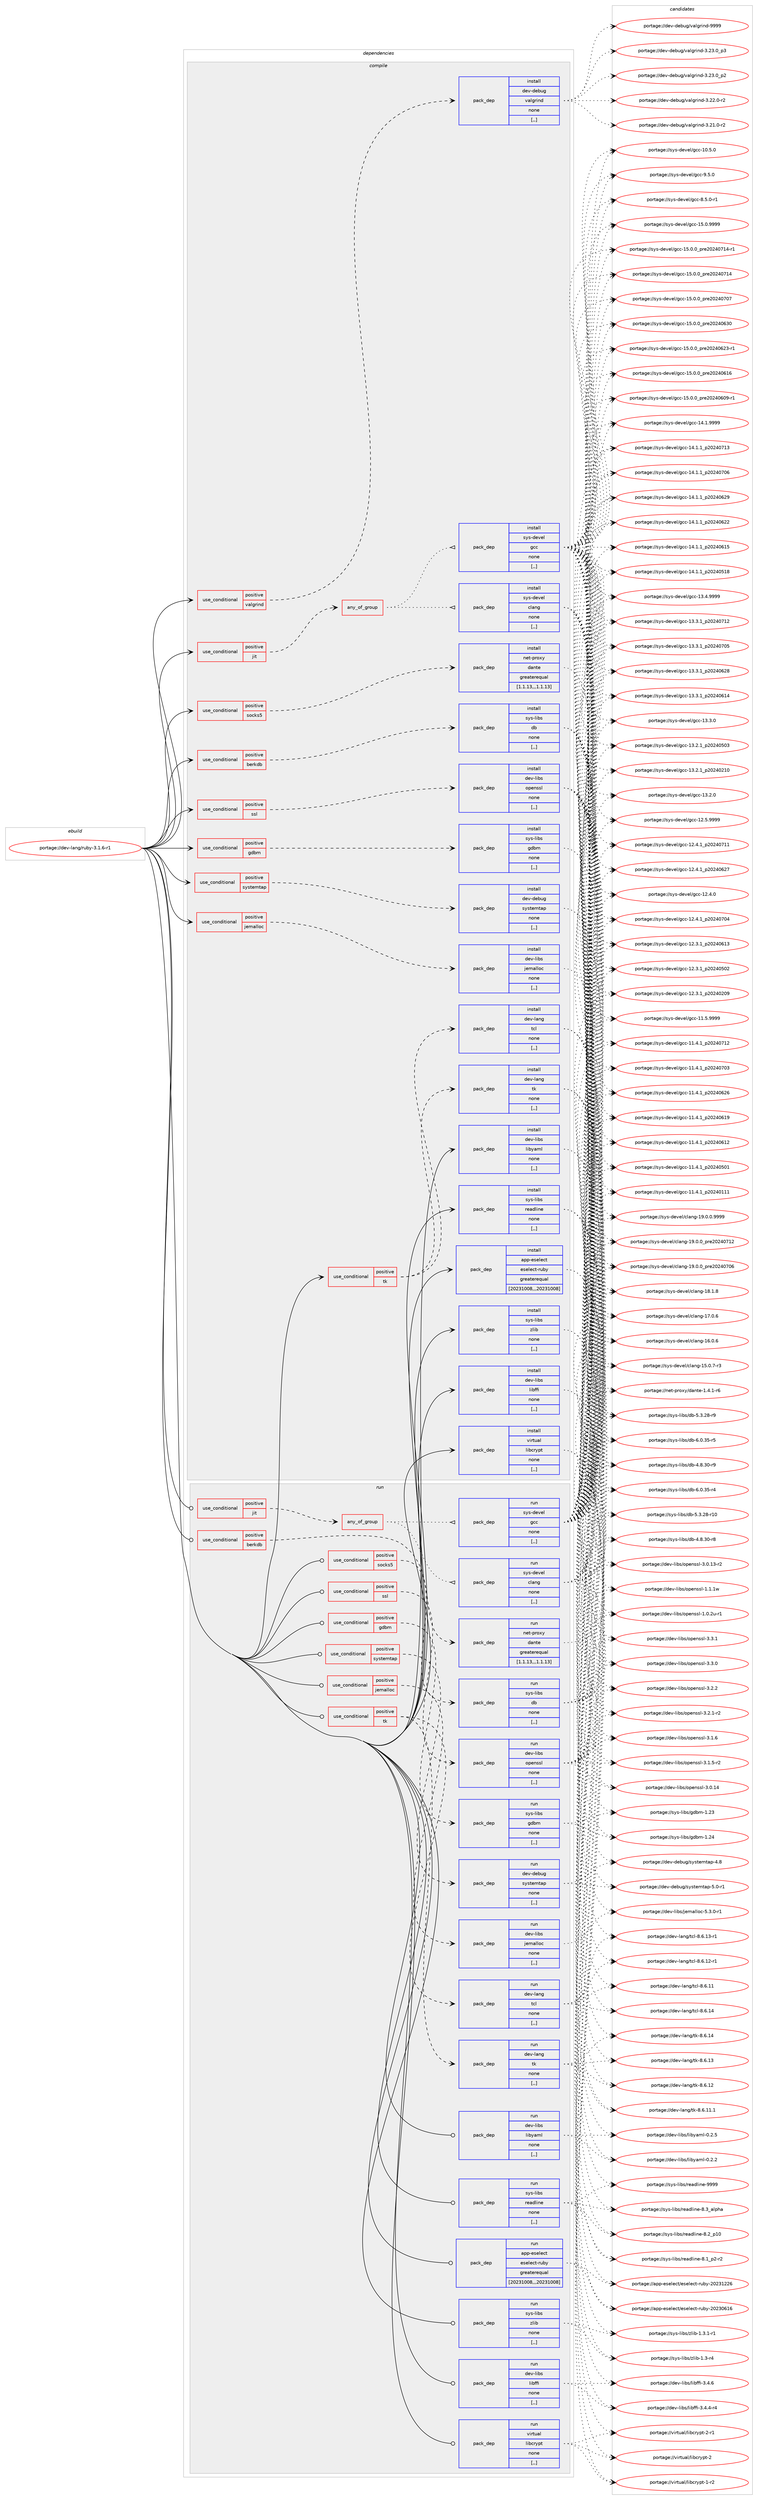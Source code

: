 digraph prolog {

# *************
# Graph options
# *************

newrank=true;
concentrate=true;
compound=true;
graph [rankdir=LR,fontname=Helvetica,fontsize=10,ranksep=1.5];#, ranksep=2.5, nodesep=0.2];
edge  [arrowhead=vee];
node  [fontname=Helvetica,fontsize=10];

# **********
# The ebuild
# **********

subgraph cluster_leftcol {
color=gray;
rank=same;
label=<<i>ebuild</i>>;
id [label="portage://dev-lang/ruby-3.1.6-r1", color=red, width=4, href="../dev-lang/ruby-3.1.6-r1.svg"];
}

# ****************
# The dependencies
# ****************

subgraph cluster_midcol {
color=gray;
label=<<i>dependencies</i>>;
subgraph cluster_compile {
fillcolor="#eeeeee";
style=filled;
label=<<i>compile</i>>;
subgraph cond24160 {
dependency102034 [label=<<TABLE BORDER="0" CELLBORDER="1" CELLSPACING="0" CELLPADDING="4"><TR><TD ROWSPAN="3" CELLPADDING="10">use_conditional</TD></TR><TR><TD>positive</TD></TR><TR><TD>berkdb</TD></TR></TABLE>>, shape=none, color=red];
subgraph pack76785 {
dependency102035 [label=<<TABLE BORDER="0" CELLBORDER="1" CELLSPACING="0" CELLPADDING="4" WIDTH="220"><TR><TD ROWSPAN="6" CELLPADDING="30">pack_dep</TD></TR><TR><TD WIDTH="110">install</TD></TR><TR><TD>sys-libs</TD></TR><TR><TD>db</TD></TR><TR><TD>none</TD></TR><TR><TD>[,,]</TD></TR></TABLE>>, shape=none, color=blue];
}
dependency102034:e -> dependency102035:w [weight=20,style="dashed",arrowhead="vee"];
}
id:e -> dependency102034:w [weight=20,style="solid",arrowhead="vee"];
subgraph cond24161 {
dependency102036 [label=<<TABLE BORDER="0" CELLBORDER="1" CELLSPACING="0" CELLPADDING="4"><TR><TD ROWSPAN="3" CELLPADDING="10">use_conditional</TD></TR><TR><TD>positive</TD></TR><TR><TD>gdbm</TD></TR></TABLE>>, shape=none, color=red];
subgraph pack76786 {
dependency102037 [label=<<TABLE BORDER="0" CELLBORDER="1" CELLSPACING="0" CELLPADDING="4" WIDTH="220"><TR><TD ROWSPAN="6" CELLPADDING="30">pack_dep</TD></TR><TR><TD WIDTH="110">install</TD></TR><TR><TD>sys-libs</TD></TR><TR><TD>gdbm</TD></TR><TR><TD>none</TD></TR><TR><TD>[,,]</TD></TR></TABLE>>, shape=none, color=blue];
}
dependency102036:e -> dependency102037:w [weight=20,style="dashed",arrowhead="vee"];
}
id:e -> dependency102036:w [weight=20,style="solid",arrowhead="vee"];
subgraph cond24162 {
dependency102038 [label=<<TABLE BORDER="0" CELLBORDER="1" CELLSPACING="0" CELLPADDING="4"><TR><TD ROWSPAN="3" CELLPADDING="10">use_conditional</TD></TR><TR><TD>positive</TD></TR><TR><TD>jemalloc</TD></TR></TABLE>>, shape=none, color=red];
subgraph pack76787 {
dependency102039 [label=<<TABLE BORDER="0" CELLBORDER="1" CELLSPACING="0" CELLPADDING="4" WIDTH="220"><TR><TD ROWSPAN="6" CELLPADDING="30">pack_dep</TD></TR><TR><TD WIDTH="110">install</TD></TR><TR><TD>dev-libs</TD></TR><TR><TD>jemalloc</TD></TR><TR><TD>none</TD></TR><TR><TD>[,,]</TD></TR></TABLE>>, shape=none, color=blue];
}
dependency102038:e -> dependency102039:w [weight=20,style="dashed",arrowhead="vee"];
}
id:e -> dependency102038:w [weight=20,style="solid",arrowhead="vee"];
subgraph cond24163 {
dependency102040 [label=<<TABLE BORDER="0" CELLBORDER="1" CELLSPACING="0" CELLPADDING="4"><TR><TD ROWSPAN="3" CELLPADDING="10">use_conditional</TD></TR><TR><TD>positive</TD></TR><TR><TD>jit</TD></TR></TABLE>>, shape=none, color=red];
subgraph any967 {
dependency102041 [label=<<TABLE BORDER="0" CELLBORDER="1" CELLSPACING="0" CELLPADDING="4"><TR><TD CELLPADDING="10">any_of_group</TD></TR></TABLE>>, shape=none, color=red];subgraph pack76788 {
dependency102042 [label=<<TABLE BORDER="0" CELLBORDER="1" CELLSPACING="0" CELLPADDING="4" WIDTH="220"><TR><TD ROWSPAN="6" CELLPADDING="30">pack_dep</TD></TR><TR><TD WIDTH="110">install</TD></TR><TR><TD>sys-devel</TD></TR><TR><TD>gcc</TD></TR><TR><TD>none</TD></TR><TR><TD>[,,]</TD></TR></TABLE>>, shape=none, color=blue];
}
dependency102041:e -> dependency102042:w [weight=20,style="dotted",arrowhead="oinv"];
subgraph pack76789 {
dependency102043 [label=<<TABLE BORDER="0" CELLBORDER="1" CELLSPACING="0" CELLPADDING="4" WIDTH="220"><TR><TD ROWSPAN="6" CELLPADDING="30">pack_dep</TD></TR><TR><TD WIDTH="110">install</TD></TR><TR><TD>sys-devel</TD></TR><TR><TD>clang</TD></TR><TR><TD>none</TD></TR><TR><TD>[,,]</TD></TR></TABLE>>, shape=none, color=blue];
}
dependency102041:e -> dependency102043:w [weight=20,style="dotted",arrowhead="oinv"];
}
dependency102040:e -> dependency102041:w [weight=20,style="dashed",arrowhead="vee"];
}
id:e -> dependency102040:w [weight=20,style="solid",arrowhead="vee"];
subgraph cond24164 {
dependency102044 [label=<<TABLE BORDER="0" CELLBORDER="1" CELLSPACING="0" CELLPADDING="4"><TR><TD ROWSPAN="3" CELLPADDING="10">use_conditional</TD></TR><TR><TD>positive</TD></TR><TR><TD>socks5</TD></TR></TABLE>>, shape=none, color=red];
subgraph pack76790 {
dependency102045 [label=<<TABLE BORDER="0" CELLBORDER="1" CELLSPACING="0" CELLPADDING="4" WIDTH="220"><TR><TD ROWSPAN="6" CELLPADDING="30">pack_dep</TD></TR><TR><TD WIDTH="110">install</TD></TR><TR><TD>net-proxy</TD></TR><TR><TD>dante</TD></TR><TR><TD>greaterequal</TD></TR><TR><TD>[1.1.13,,,1.1.13]</TD></TR></TABLE>>, shape=none, color=blue];
}
dependency102044:e -> dependency102045:w [weight=20,style="dashed",arrowhead="vee"];
}
id:e -> dependency102044:w [weight=20,style="solid",arrowhead="vee"];
subgraph cond24165 {
dependency102046 [label=<<TABLE BORDER="0" CELLBORDER="1" CELLSPACING="0" CELLPADDING="4"><TR><TD ROWSPAN="3" CELLPADDING="10">use_conditional</TD></TR><TR><TD>positive</TD></TR><TR><TD>ssl</TD></TR></TABLE>>, shape=none, color=red];
subgraph pack76791 {
dependency102047 [label=<<TABLE BORDER="0" CELLBORDER="1" CELLSPACING="0" CELLPADDING="4" WIDTH="220"><TR><TD ROWSPAN="6" CELLPADDING="30">pack_dep</TD></TR><TR><TD WIDTH="110">install</TD></TR><TR><TD>dev-libs</TD></TR><TR><TD>openssl</TD></TR><TR><TD>none</TD></TR><TR><TD>[,,]</TD></TR></TABLE>>, shape=none, color=blue];
}
dependency102046:e -> dependency102047:w [weight=20,style="dashed",arrowhead="vee"];
}
id:e -> dependency102046:w [weight=20,style="solid",arrowhead="vee"];
subgraph cond24166 {
dependency102048 [label=<<TABLE BORDER="0" CELLBORDER="1" CELLSPACING="0" CELLPADDING="4"><TR><TD ROWSPAN="3" CELLPADDING="10">use_conditional</TD></TR><TR><TD>positive</TD></TR><TR><TD>systemtap</TD></TR></TABLE>>, shape=none, color=red];
subgraph pack76792 {
dependency102049 [label=<<TABLE BORDER="0" CELLBORDER="1" CELLSPACING="0" CELLPADDING="4" WIDTH="220"><TR><TD ROWSPAN="6" CELLPADDING="30">pack_dep</TD></TR><TR><TD WIDTH="110">install</TD></TR><TR><TD>dev-debug</TD></TR><TR><TD>systemtap</TD></TR><TR><TD>none</TD></TR><TR><TD>[,,]</TD></TR></TABLE>>, shape=none, color=blue];
}
dependency102048:e -> dependency102049:w [weight=20,style="dashed",arrowhead="vee"];
}
id:e -> dependency102048:w [weight=20,style="solid",arrowhead="vee"];
subgraph cond24167 {
dependency102050 [label=<<TABLE BORDER="0" CELLBORDER="1" CELLSPACING="0" CELLPADDING="4"><TR><TD ROWSPAN="3" CELLPADDING="10">use_conditional</TD></TR><TR><TD>positive</TD></TR><TR><TD>tk</TD></TR></TABLE>>, shape=none, color=red];
subgraph pack76793 {
dependency102051 [label=<<TABLE BORDER="0" CELLBORDER="1" CELLSPACING="0" CELLPADDING="4" WIDTH="220"><TR><TD ROWSPAN="6" CELLPADDING="30">pack_dep</TD></TR><TR><TD WIDTH="110">install</TD></TR><TR><TD>dev-lang</TD></TR><TR><TD>tcl</TD></TR><TR><TD>none</TD></TR><TR><TD>[,,]</TD></TR></TABLE>>, shape=none, color=blue];
}
dependency102050:e -> dependency102051:w [weight=20,style="dashed",arrowhead="vee"];
subgraph pack76794 {
dependency102052 [label=<<TABLE BORDER="0" CELLBORDER="1" CELLSPACING="0" CELLPADDING="4" WIDTH="220"><TR><TD ROWSPAN="6" CELLPADDING="30">pack_dep</TD></TR><TR><TD WIDTH="110">install</TD></TR><TR><TD>dev-lang</TD></TR><TR><TD>tk</TD></TR><TR><TD>none</TD></TR><TR><TD>[,,]</TD></TR></TABLE>>, shape=none, color=blue];
}
dependency102050:e -> dependency102052:w [weight=20,style="dashed",arrowhead="vee"];
}
id:e -> dependency102050:w [weight=20,style="solid",arrowhead="vee"];
subgraph cond24168 {
dependency102053 [label=<<TABLE BORDER="0" CELLBORDER="1" CELLSPACING="0" CELLPADDING="4"><TR><TD ROWSPAN="3" CELLPADDING="10">use_conditional</TD></TR><TR><TD>positive</TD></TR><TR><TD>valgrind</TD></TR></TABLE>>, shape=none, color=red];
subgraph pack76795 {
dependency102054 [label=<<TABLE BORDER="0" CELLBORDER="1" CELLSPACING="0" CELLPADDING="4" WIDTH="220"><TR><TD ROWSPAN="6" CELLPADDING="30">pack_dep</TD></TR><TR><TD WIDTH="110">install</TD></TR><TR><TD>dev-debug</TD></TR><TR><TD>valgrind</TD></TR><TR><TD>none</TD></TR><TR><TD>[,,]</TD></TR></TABLE>>, shape=none, color=blue];
}
dependency102053:e -> dependency102054:w [weight=20,style="dashed",arrowhead="vee"];
}
id:e -> dependency102053:w [weight=20,style="solid",arrowhead="vee"];
subgraph pack76796 {
dependency102055 [label=<<TABLE BORDER="0" CELLBORDER="1" CELLSPACING="0" CELLPADDING="4" WIDTH="220"><TR><TD ROWSPAN="6" CELLPADDING="30">pack_dep</TD></TR><TR><TD WIDTH="110">install</TD></TR><TR><TD>app-eselect</TD></TR><TR><TD>eselect-ruby</TD></TR><TR><TD>greaterequal</TD></TR><TR><TD>[20231008,,,20231008]</TD></TR></TABLE>>, shape=none, color=blue];
}
id:e -> dependency102055:w [weight=20,style="solid",arrowhead="vee"];
subgraph pack76797 {
dependency102056 [label=<<TABLE BORDER="0" CELLBORDER="1" CELLSPACING="0" CELLPADDING="4" WIDTH="220"><TR><TD ROWSPAN="6" CELLPADDING="30">pack_dep</TD></TR><TR><TD WIDTH="110">install</TD></TR><TR><TD>dev-libs</TD></TR><TR><TD>libffi</TD></TR><TR><TD>none</TD></TR><TR><TD>[,,]</TD></TR></TABLE>>, shape=none, color=blue];
}
id:e -> dependency102056:w [weight=20,style="solid",arrowhead="vee"];
subgraph pack76798 {
dependency102057 [label=<<TABLE BORDER="0" CELLBORDER="1" CELLSPACING="0" CELLPADDING="4" WIDTH="220"><TR><TD ROWSPAN="6" CELLPADDING="30">pack_dep</TD></TR><TR><TD WIDTH="110">install</TD></TR><TR><TD>dev-libs</TD></TR><TR><TD>libyaml</TD></TR><TR><TD>none</TD></TR><TR><TD>[,,]</TD></TR></TABLE>>, shape=none, color=blue];
}
id:e -> dependency102057:w [weight=20,style="solid",arrowhead="vee"];
subgraph pack76799 {
dependency102058 [label=<<TABLE BORDER="0" CELLBORDER="1" CELLSPACING="0" CELLPADDING="4" WIDTH="220"><TR><TD ROWSPAN="6" CELLPADDING="30">pack_dep</TD></TR><TR><TD WIDTH="110">install</TD></TR><TR><TD>sys-libs</TD></TR><TR><TD>readline</TD></TR><TR><TD>none</TD></TR><TR><TD>[,,]</TD></TR></TABLE>>, shape=none, color=blue];
}
id:e -> dependency102058:w [weight=20,style="solid",arrowhead="vee"];
subgraph pack76800 {
dependency102059 [label=<<TABLE BORDER="0" CELLBORDER="1" CELLSPACING="0" CELLPADDING="4" WIDTH="220"><TR><TD ROWSPAN="6" CELLPADDING="30">pack_dep</TD></TR><TR><TD WIDTH="110">install</TD></TR><TR><TD>sys-libs</TD></TR><TR><TD>zlib</TD></TR><TR><TD>none</TD></TR><TR><TD>[,,]</TD></TR></TABLE>>, shape=none, color=blue];
}
id:e -> dependency102059:w [weight=20,style="solid",arrowhead="vee"];
subgraph pack76801 {
dependency102060 [label=<<TABLE BORDER="0" CELLBORDER="1" CELLSPACING="0" CELLPADDING="4" WIDTH="220"><TR><TD ROWSPAN="6" CELLPADDING="30">pack_dep</TD></TR><TR><TD WIDTH="110">install</TD></TR><TR><TD>virtual</TD></TR><TR><TD>libcrypt</TD></TR><TR><TD>none</TD></TR><TR><TD>[,,]</TD></TR></TABLE>>, shape=none, color=blue];
}
id:e -> dependency102060:w [weight=20,style="solid",arrowhead="vee"];
}
subgraph cluster_compileandrun {
fillcolor="#eeeeee";
style=filled;
label=<<i>compile and run</i>>;
}
subgraph cluster_run {
fillcolor="#eeeeee";
style=filled;
label=<<i>run</i>>;
subgraph cond24169 {
dependency102061 [label=<<TABLE BORDER="0" CELLBORDER="1" CELLSPACING="0" CELLPADDING="4"><TR><TD ROWSPAN="3" CELLPADDING="10">use_conditional</TD></TR><TR><TD>positive</TD></TR><TR><TD>berkdb</TD></TR></TABLE>>, shape=none, color=red];
subgraph pack76802 {
dependency102062 [label=<<TABLE BORDER="0" CELLBORDER="1" CELLSPACING="0" CELLPADDING="4" WIDTH="220"><TR><TD ROWSPAN="6" CELLPADDING="30">pack_dep</TD></TR><TR><TD WIDTH="110">run</TD></TR><TR><TD>sys-libs</TD></TR><TR><TD>db</TD></TR><TR><TD>none</TD></TR><TR><TD>[,,]</TD></TR></TABLE>>, shape=none, color=blue];
}
dependency102061:e -> dependency102062:w [weight=20,style="dashed",arrowhead="vee"];
}
id:e -> dependency102061:w [weight=20,style="solid",arrowhead="odot"];
subgraph cond24170 {
dependency102063 [label=<<TABLE BORDER="0" CELLBORDER="1" CELLSPACING="0" CELLPADDING="4"><TR><TD ROWSPAN="3" CELLPADDING="10">use_conditional</TD></TR><TR><TD>positive</TD></TR><TR><TD>gdbm</TD></TR></TABLE>>, shape=none, color=red];
subgraph pack76803 {
dependency102064 [label=<<TABLE BORDER="0" CELLBORDER="1" CELLSPACING="0" CELLPADDING="4" WIDTH="220"><TR><TD ROWSPAN="6" CELLPADDING="30">pack_dep</TD></TR><TR><TD WIDTH="110">run</TD></TR><TR><TD>sys-libs</TD></TR><TR><TD>gdbm</TD></TR><TR><TD>none</TD></TR><TR><TD>[,,]</TD></TR></TABLE>>, shape=none, color=blue];
}
dependency102063:e -> dependency102064:w [weight=20,style="dashed",arrowhead="vee"];
}
id:e -> dependency102063:w [weight=20,style="solid",arrowhead="odot"];
subgraph cond24171 {
dependency102065 [label=<<TABLE BORDER="0" CELLBORDER="1" CELLSPACING="0" CELLPADDING="4"><TR><TD ROWSPAN="3" CELLPADDING="10">use_conditional</TD></TR><TR><TD>positive</TD></TR><TR><TD>jemalloc</TD></TR></TABLE>>, shape=none, color=red];
subgraph pack76804 {
dependency102066 [label=<<TABLE BORDER="0" CELLBORDER="1" CELLSPACING="0" CELLPADDING="4" WIDTH="220"><TR><TD ROWSPAN="6" CELLPADDING="30">pack_dep</TD></TR><TR><TD WIDTH="110">run</TD></TR><TR><TD>dev-libs</TD></TR><TR><TD>jemalloc</TD></TR><TR><TD>none</TD></TR><TR><TD>[,,]</TD></TR></TABLE>>, shape=none, color=blue];
}
dependency102065:e -> dependency102066:w [weight=20,style="dashed",arrowhead="vee"];
}
id:e -> dependency102065:w [weight=20,style="solid",arrowhead="odot"];
subgraph cond24172 {
dependency102067 [label=<<TABLE BORDER="0" CELLBORDER="1" CELLSPACING="0" CELLPADDING="4"><TR><TD ROWSPAN="3" CELLPADDING="10">use_conditional</TD></TR><TR><TD>positive</TD></TR><TR><TD>jit</TD></TR></TABLE>>, shape=none, color=red];
subgraph any968 {
dependency102068 [label=<<TABLE BORDER="0" CELLBORDER="1" CELLSPACING="0" CELLPADDING="4"><TR><TD CELLPADDING="10">any_of_group</TD></TR></TABLE>>, shape=none, color=red];subgraph pack76805 {
dependency102069 [label=<<TABLE BORDER="0" CELLBORDER="1" CELLSPACING="0" CELLPADDING="4" WIDTH="220"><TR><TD ROWSPAN="6" CELLPADDING="30">pack_dep</TD></TR><TR><TD WIDTH="110">run</TD></TR><TR><TD>sys-devel</TD></TR><TR><TD>gcc</TD></TR><TR><TD>none</TD></TR><TR><TD>[,,]</TD></TR></TABLE>>, shape=none, color=blue];
}
dependency102068:e -> dependency102069:w [weight=20,style="dotted",arrowhead="oinv"];
subgraph pack76806 {
dependency102070 [label=<<TABLE BORDER="0" CELLBORDER="1" CELLSPACING="0" CELLPADDING="4" WIDTH="220"><TR><TD ROWSPAN="6" CELLPADDING="30">pack_dep</TD></TR><TR><TD WIDTH="110">run</TD></TR><TR><TD>sys-devel</TD></TR><TR><TD>clang</TD></TR><TR><TD>none</TD></TR><TR><TD>[,,]</TD></TR></TABLE>>, shape=none, color=blue];
}
dependency102068:e -> dependency102070:w [weight=20,style="dotted",arrowhead="oinv"];
}
dependency102067:e -> dependency102068:w [weight=20,style="dashed",arrowhead="vee"];
}
id:e -> dependency102067:w [weight=20,style="solid",arrowhead="odot"];
subgraph cond24173 {
dependency102071 [label=<<TABLE BORDER="0" CELLBORDER="1" CELLSPACING="0" CELLPADDING="4"><TR><TD ROWSPAN="3" CELLPADDING="10">use_conditional</TD></TR><TR><TD>positive</TD></TR><TR><TD>socks5</TD></TR></TABLE>>, shape=none, color=red];
subgraph pack76807 {
dependency102072 [label=<<TABLE BORDER="0" CELLBORDER="1" CELLSPACING="0" CELLPADDING="4" WIDTH="220"><TR><TD ROWSPAN="6" CELLPADDING="30">pack_dep</TD></TR><TR><TD WIDTH="110">run</TD></TR><TR><TD>net-proxy</TD></TR><TR><TD>dante</TD></TR><TR><TD>greaterequal</TD></TR><TR><TD>[1.1.13,,,1.1.13]</TD></TR></TABLE>>, shape=none, color=blue];
}
dependency102071:e -> dependency102072:w [weight=20,style="dashed",arrowhead="vee"];
}
id:e -> dependency102071:w [weight=20,style="solid",arrowhead="odot"];
subgraph cond24174 {
dependency102073 [label=<<TABLE BORDER="0" CELLBORDER="1" CELLSPACING="0" CELLPADDING="4"><TR><TD ROWSPAN="3" CELLPADDING="10">use_conditional</TD></TR><TR><TD>positive</TD></TR><TR><TD>ssl</TD></TR></TABLE>>, shape=none, color=red];
subgraph pack76808 {
dependency102074 [label=<<TABLE BORDER="0" CELLBORDER="1" CELLSPACING="0" CELLPADDING="4" WIDTH="220"><TR><TD ROWSPAN="6" CELLPADDING="30">pack_dep</TD></TR><TR><TD WIDTH="110">run</TD></TR><TR><TD>dev-libs</TD></TR><TR><TD>openssl</TD></TR><TR><TD>none</TD></TR><TR><TD>[,,]</TD></TR></TABLE>>, shape=none, color=blue];
}
dependency102073:e -> dependency102074:w [weight=20,style="dashed",arrowhead="vee"];
}
id:e -> dependency102073:w [weight=20,style="solid",arrowhead="odot"];
subgraph cond24175 {
dependency102075 [label=<<TABLE BORDER="0" CELLBORDER="1" CELLSPACING="0" CELLPADDING="4"><TR><TD ROWSPAN="3" CELLPADDING="10">use_conditional</TD></TR><TR><TD>positive</TD></TR><TR><TD>systemtap</TD></TR></TABLE>>, shape=none, color=red];
subgraph pack76809 {
dependency102076 [label=<<TABLE BORDER="0" CELLBORDER="1" CELLSPACING="0" CELLPADDING="4" WIDTH="220"><TR><TD ROWSPAN="6" CELLPADDING="30">pack_dep</TD></TR><TR><TD WIDTH="110">run</TD></TR><TR><TD>dev-debug</TD></TR><TR><TD>systemtap</TD></TR><TR><TD>none</TD></TR><TR><TD>[,,]</TD></TR></TABLE>>, shape=none, color=blue];
}
dependency102075:e -> dependency102076:w [weight=20,style="dashed",arrowhead="vee"];
}
id:e -> dependency102075:w [weight=20,style="solid",arrowhead="odot"];
subgraph cond24176 {
dependency102077 [label=<<TABLE BORDER="0" CELLBORDER="1" CELLSPACING="0" CELLPADDING="4"><TR><TD ROWSPAN="3" CELLPADDING="10">use_conditional</TD></TR><TR><TD>positive</TD></TR><TR><TD>tk</TD></TR></TABLE>>, shape=none, color=red];
subgraph pack76810 {
dependency102078 [label=<<TABLE BORDER="0" CELLBORDER="1" CELLSPACING="0" CELLPADDING="4" WIDTH="220"><TR><TD ROWSPAN="6" CELLPADDING="30">pack_dep</TD></TR><TR><TD WIDTH="110">run</TD></TR><TR><TD>dev-lang</TD></TR><TR><TD>tcl</TD></TR><TR><TD>none</TD></TR><TR><TD>[,,]</TD></TR></TABLE>>, shape=none, color=blue];
}
dependency102077:e -> dependency102078:w [weight=20,style="dashed",arrowhead="vee"];
subgraph pack76811 {
dependency102079 [label=<<TABLE BORDER="0" CELLBORDER="1" CELLSPACING="0" CELLPADDING="4" WIDTH="220"><TR><TD ROWSPAN="6" CELLPADDING="30">pack_dep</TD></TR><TR><TD WIDTH="110">run</TD></TR><TR><TD>dev-lang</TD></TR><TR><TD>tk</TD></TR><TR><TD>none</TD></TR><TR><TD>[,,]</TD></TR></TABLE>>, shape=none, color=blue];
}
dependency102077:e -> dependency102079:w [weight=20,style="dashed",arrowhead="vee"];
}
id:e -> dependency102077:w [weight=20,style="solid",arrowhead="odot"];
subgraph pack76812 {
dependency102080 [label=<<TABLE BORDER="0" CELLBORDER="1" CELLSPACING="0" CELLPADDING="4" WIDTH="220"><TR><TD ROWSPAN="6" CELLPADDING="30">pack_dep</TD></TR><TR><TD WIDTH="110">run</TD></TR><TR><TD>app-eselect</TD></TR><TR><TD>eselect-ruby</TD></TR><TR><TD>greaterequal</TD></TR><TR><TD>[20231008,,,20231008]</TD></TR></TABLE>>, shape=none, color=blue];
}
id:e -> dependency102080:w [weight=20,style="solid",arrowhead="odot"];
subgraph pack76813 {
dependency102081 [label=<<TABLE BORDER="0" CELLBORDER="1" CELLSPACING="0" CELLPADDING="4" WIDTH="220"><TR><TD ROWSPAN="6" CELLPADDING="30">pack_dep</TD></TR><TR><TD WIDTH="110">run</TD></TR><TR><TD>dev-libs</TD></TR><TR><TD>libffi</TD></TR><TR><TD>none</TD></TR><TR><TD>[,,]</TD></TR></TABLE>>, shape=none, color=blue];
}
id:e -> dependency102081:w [weight=20,style="solid",arrowhead="odot"];
subgraph pack76814 {
dependency102082 [label=<<TABLE BORDER="0" CELLBORDER="1" CELLSPACING="0" CELLPADDING="4" WIDTH="220"><TR><TD ROWSPAN="6" CELLPADDING="30">pack_dep</TD></TR><TR><TD WIDTH="110">run</TD></TR><TR><TD>dev-libs</TD></TR><TR><TD>libyaml</TD></TR><TR><TD>none</TD></TR><TR><TD>[,,]</TD></TR></TABLE>>, shape=none, color=blue];
}
id:e -> dependency102082:w [weight=20,style="solid",arrowhead="odot"];
subgraph pack76815 {
dependency102083 [label=<<TABLE BORDER="0" CELLBORDER="1" CELLSPACING="0" CELLPADDING="4" WIDTH="220"><TR><TD ROWSPAN="6" CELLPADDING="30">pack_dep</TD></TR><TR><TD WIDTH="110">run</TD></TR><TR><TD>sys-libs</TD></TR><TR><TD>readline</TD></TR><TR><TD>none</TD></TR><TR><TD>[,,]</TD></TR></TABLE>>, shape=none, color=blue];
}
id:e -> dependency102083:w [weight=20,style="solid",arrowhead="odot"];
subgraph pack76816 {
dependency102084 [label=<<TABLE BORDER="0" CELLBORDER="1" CELLSPACING="0" CELLPADDING="4" WIDTH="220"><TR><TD ROWSPAN="6" CELLPADDING="30">pack_dep</TD></TR><TR><TD WIDTH="110">run</TD></TR><TR><TD>sys-libs</TD></TR><TR><TD>zlib</TD></TR><TR><TD>none</TD></TR><TR><TD>[,,]</TD></TR></TABLE>>, shape=none, color=blue];
}
id:e -> dependency102084:w [weight=20,style="solid",arrowhead="odot"];
subgraph pack76817 {
dependency102085 [label=<<TABLE BORDER="0" CELLBORDER="1" CELLSPACING="0" CELLPADDING="4" WIDTH="220"><TR><TD ROWSPAN="6" CELLPADDING="30">pack_dep</TD></TR><TR><TD WIDTH="110">run</TD></TR><TR><TD>virtual</TD></TR><TR><TD>libcrypt</TD></TR><TR><TD>none</TD></TR><TR><TD>[,,]</TD></TR></TABLE>>, shape=none, color=blue];
}
id:e -> dependency102085:w [weight=20,style="solid",arrowhead="odot"];
}
}

# **************
# The candidates
# **************

subgraph cluster_choices {
rank=same;
color=gray;
label=<<i>candidates</i>>;

subgraph choice76785 {
color=black;
nodesep=1;
choice11512111545108105981154710098455446484651534511453 [label="portage://sys-libs/db-6.0.35-r5", color=red, width=4,href="../sys-libs/db-6.0.35-r5.svg"];
choice11512111545108105981154710098455446484651534511452 [label="portage://sys-libs/db-6.0.35-r4", color=red, width=4,href="../sys-libs/db-6.0.35-r4.svg"];
choice11512111545108105981154710098455346514650564511457 [label="portage://sys-libs/db-5.3.28-r9", color=red, width=4,href="../sys-libs/db-5.3.28-r9.svg"];
choice1151211154510810598115471009845534651465056451144948 [label="portage://sys-libs/db-5.3.28-r10", color=red, width=4,href="../sys-libs/db-5.3.28-r10.svg"];
choice11512111545108105981154710098455246564651484511457 [label="portage://sys-libs/db-4.8.30-r9", color=red, width=4,href="../sys-libs/db-4.8.30-r9.svg"];
choice11512111545108105981154710098455246564651484511456 [label="portage://sys-libs/db-4.8.30-r8", color=red, width=4,href="../sys-libs/db-4.8.30-r8.svg"];
dependency102035:e -> choice11512111545108105981154710098455446484651534511453:w [style=dotted,weight="100"];
dependency102035:e -> choice11512111545108105981154710098455446484651534511452:w [style=dotted,weight="100"];
dependency102035:e -> choice11512111545108105981154710098455346514650564511457:w [style=dotted,weight="100"];
dependency102035:e -> choice1151211154510810598115471009845534651465056451144948:w [style=dotted,weight="100"];
dependency102035:e -> choice11512111545108105981154710098455246564651484511457:w [style=dotted,weight="100"];
dependency102035:e -> choice11512111545108105981154710098455246564651484511456:w [style=dotted,weight="100"];
}
subgraph choice76786 {
color=black;
nodesep=1;
choice115121115451081059811547103100981094549465052 [label="portage://sys-libs/gdbm-1.24", color=red, width=4,href="../sys-libs/gdbm-1.24.svg"];
choice115121115451081059811547103100981094549465051 [label="portage://sys-libs/gdbm-1.23", color=red, width=4,href="../sys-libs/gdbm-1.23.svg"];
dependency102037:e -> choice115121115451081059811547103100981094549465052:w [style=dotted,weight="100"];
dependency102037:e -> choice115121115451081059811547103100981094549465051:w [style=dotted,weight="100"];
}
subgraph choice76787 {
color=black;
nodesep=1;
choice10010111845108105981154710610110997108108111994553465146484511449 [label="portage://dev-libs/jemalloc-5.3.0-r1", color=red, width=4,href="../dev-libs/jemalloc-5.3.0-r1.svg"];
dependency102039:e -> choice10010111845108105981154710610110997108108111994553465146484511449:w [style=dotted,weight="100"];
}
subgraph choice76788 {
color=black;
nodesep=1;
choice1151211154510010111810110847103999945495346484657575757 [label="portage://sys-devel/gcc-15.0.9999", color=red, width=4,href="../sys-devel/gcc-15.0.9999.svg"];
choice11512111545100101118101108471039999454953464846489511211410150485052485549524511449 [label="portage://sys-devel/gcc-15.0.0_pre20240714-r1", color=red, width=4,href="../sys-devel/gcc-15.0.0_pre20240714-r1.svg"];
choice1151211154510010111810110847103999945495346484648951121141015048505248554952 [label="portage://sys-devel/gcc-15.0.0_pre20240714", color=red, width=4,href="../sys-devel/gcc-15.0.0_pre20240714.svg"];
choice1151211154510010111810110847103999945495346484648951121141015048505248554855 [label="portage://sys-devel/gcc-15.0.0_pre20240707", color=red, width=4,href="../sys-devel/gcc-15.0.0_pre20240707.svg"];
choice1151211154510010111810110847103999945495346484648951121141015048505248545148 [label="portage://sys-devel/gcc-15.0.0_pre20240630", color=red, width=4,href="../sys-devel/gcc-15.0.0_pre20240630.svg"];
choice11512111545100101118101108471039999454953464846489511211410150485052485450514511449 [label="portage://sys-devel/gcc-15.0.0_pre20240623-r1", color=red, width=4,href="../sys-devel/gcc-15.0.0_pre20240623-r1.svg"];
choice1151211154510010111810110847103999945495346484648951121141015048505248544954 [label="portage://sys-devel/gcc-15.0.0_pre20240616", color=red, width=4,href="../sys-devel/gcc-15.0.0_pre20240616.svg"];
choice11512111545100101118101108471039999454953464846489511211410150485052485448574511449 [label="portage://sys-devel/gcc-15.0.0_pre20240609-r1", color=red, width=4,href="../sys-devel/gcc-15.0.0_pre20240609-r1.svg"];
choice1151211154510010111810110847103999945495246494657575757 [label="portage://sys-devel/gcc-14.1.9999", color=red, width=4,href="../sys-devel/gcc-14.1.9999.svg"];
choice1151211154510010111810110847103999945495246494649951125048505248554951 [label="portage://sys-devel/gcc-14.1.1_p20240713", color=red, width=4,href="../sys-devel/gcc-14.1.1_p20240713.svg"];
choice1151211154510010111810110847103999945495246494649951125048505248554854 [label="portage://sys-devel/gcc-14.1.1_p20240706", color=red, width=4,href="../sys-devel/gcc-14.1.1_p20240706.svg"];
choice1151211154510010111810110847103999945495246494649951125048505248545057 [label="portage://sys-devel/gcc-14.1.1_p20240629", color=red, width=4,href="../sys-devel/gcc-14.1.1_p20240629.svg"];
choice1151211154510010111810110847103999945495246494649951125048505248545050 [label="portage://sys-devel/gcc-14.1.1_p20240622", color=red, width=4,href="../sys-devel/gcc-14.1.1_p20240622.svg"];
choice1151211154510010111810110847103999945495246494649951125048505248544953 [label="portage://sys-devel/gcc-14.1.1_p20240615", color=red, width=4,href="../sys-devel/gcc-14.1.1_p20240615.svg"];
choice1151211154510010111810110847103999945495246494649951125048505248534956 [label="portage://sys-devel/gcc-14.1.1_p20240518", color=red, width=4,href="../sys-devel/gcc-14.1.1_p20240518.svg"];
choice1151211154510010111810110847103999945495146524657575757 [label="portage://sys-devel/gcc-13.4.9999", color=red, width=4,href="../sys-devel/gcc-13.4.9999.svg"];
choice1151211154510010111810110847103999945495146514649951125048505248554950 [label="portage://sys-devel/gcc-13.3.1_p20240712", color=red, width=4,href="../sys-devel/gcc-13.3.1_p20240712.svg"];
choice1151211154510010111810110847103999945495146514649951125048505248554853 [label="portage://sys-devel/gcc-13.3.1_p20240705", color=red, width=4,href="../sys-devel/gcc-13.3.1_p20240705.svg"];
choice1151211154510010111810110847103999945495146514649951125048505248545056 [label="portage://sys-devel/gcc-13.3.1_p20240628", color=red, width=4,href="../sys-devel/gcc-13.3.1_p20240628.svg"];
choice1151211154510010111810110847103999945495146514649951125048505248544952 [label="portage://sys-devel/gcc-13.3.1_p20240614", color=red, width=4,href="../sys-devel/gcc-13.3.1_p20240614.svg"];
choice1151211154510010111810110847103999945495146514648 [label="portage://sys-devel/gcc-13.3.0", color=red, width=4,href="../sys-devel/gcc-13.3.0.svg"];
choice1151211154510010111810110847103999945495146504649951125048505248534851 [label="portage://sys-devel/gcc-13.2.1_p20240503", color=red, width=4,href="../sys-devel/gcc-13.2.1_p20240503.svg"];
choice1151211154510010111810110847103999945495146504649951125048505248504948 [label="portage://sys-devel/gcc-13.2.1_p20240210", color=red, width=4,href="../sys-devel/gcc-13.2.1_p20240210.svg"];
choice1151211154510010111810110847103999945495146504648 [label="portage://sys-devel/gcc-13.2.0", color=red, width=4,href="../sys-devel/gcc-13.2.0.svg"];
choice1151211154510010111810110847103999945495046534657575757 [label="portage://sys-devel/gcc-12.5.9999", color=red, width=4,href="../sys-devel/gcc-12.5.9999.svg"];
choice1151211154510010111810110847103999945495046524649951125048505248554949 [label="portage://sys-devel/gcc-12.4.1_p20240711", color=red, width=4,href="../sys-devel/gcc-12.4.1_p20240711.svg"];
choice1151211154510010111810110847103999945495046524649951125048505248554852 [label="portage://sys-devel/gcc-12.4.1_p20240704", color=red, width=4,href="../sys-devel/gcc-12.4.1_p20240704.svg"];
choice1151211154510010111810110847103999945495046524649951125048505248545055 [label="portage://sys-devel/gcc-12.4.1_p20240627", color=red, width=4,href="../sys-devel/gcc-12.4.1_p20240627.svg"];
choice1151211154510010111810110847103999945495046524648 [label="portage://sys-devel/gcc-12.4.0", color=red, width=4,href="../sys-devel/gcc-12.4.0.svg"];
choice1151211154510010111810110847103999945495046514649951125048505248544951 [label="portage://sys-devel/gcc-12.3.1_p20240613", color=red, width=4,href="../sys-devel/gcc-12.3.1_p20240613.svg"];
choice1151211154510010111810110847103999945495046514649951125048505248534850 [label="portage://sys-devel/gcc-12.3.1_p20240502", color=red, width=4,href="../sys-devel/gcc-12.3.1_p20240502.svg"];
choice1151211154510010111810110847103999945495046514649951125048505248504857 [label="portage://sys-devel/gcc-12.3.1_p20240209", color=red, width=4,href="../sys-devel/gcc-12.3.1_p20240209.svg"];
choice1151211154510010111810110847103999945494946534657575757 [label="portage://sys-devel/gcc-11.5.9999", color=red, width=4,href="../sys-devel/gcc-11.5.9999.svg"];
choice1151211154510010111810110847103999945494946524649951125048505248554950 [label="portage://sys-devel/gcc-11.4.1_p20240712", color=red, width=4,href="../sys-devel/gcc-11.4.1_p20240712.svg"];
choice1151211154510010111810110847103999945494946524649951125048505248554851 [label="portage://sys-devel/gcc-11.4.1_p20240703", color=red, width=4,href="../sys-devel/gcc-11.4.1_p20240703.svg"];
choice1151211154510010111810110847103999945494946524649951125048505248545054 [label="portage://sys-devel/gcc-11.4.1_p20240626", color=red, width=4,href="../sys-devel/gcc-11.4.1_p20240626.svg"];
choice1151211154510010111810110847103999945494946524649951125048505248544957 [label="portage://sys-devel/gcc-11.4.1_p20240619", color=red, width=4,href="../sys-devel/gcc-11.4.1_p20240619.svg"];
choice1151211154510010111810110847103999945494946524649951125048505248544950 [label="portage://sys-devel/gcc-11.4.1_p20240612", color=red, width=4,href="../sys-devel/gcc-11.4.1_p20240612.svg"];
choice1151211154510010111810110847103999945494946524649951125048505248534849 [label="portage://sys-devel/gcc-11.4.1_p20240501", color=red, width=4,href="../sys-devel/gcc-11.4.1_p20240501.svg"];
choice1151211154510010111810110847103999945494946524649951125048505248494949 [label="portage://sys-devel/gcc-11.4.1_p20240111", color=red, width=4,href="../sys-devel/gcc-11.4.1_p20240111.svg"];
choice1151211154510010111810110847103999945494846534648 [label="portage://sys-devel/gcc-10.5.0", color=red, width=4,href="../sys-devel/gcc-10.5.0.svg"];
choice11512111545100101118101108471039999455746534648 [label="portage://sys-devel/gcc-9.5.0", color=red, width=4,href="../sys-devel/gcc-9.5.0.svg"];
choice115121115451001011181011084710399994556465346484511449 [label="portage://sys-devel/gcc-8.5.0-r1", color=red, width=4,href="../sys-devel/gcc-8.5.0-r1.svg"];
dependency102042:e -> choice1151211154510010111810110847103999945495346484657575757:w [style=dotted,weight="100"];
dependency102042:e -> choice11512111545100101118101108471039999454953464846489511211410150485052485549524511449:w [style=dotted,weight="100"];
dependency102042:e -> choice1151211154510010111810110847103999945495346484648951121141015048505248554952:w [style=dotted,weight="100"];
dependency102042:e -> choice1151211154510010111810110847103999945495346484648951121141015048505248554855:w [style=dotted,weight="100"];
dependency102042:e -> choice1151211154510010111810110847103999945495346484648951121141015048505248545148:w [style=dotted,weight="100"];
dependency102042:e -> choice11512111545100101118101108471039999454953464846489511211410150485052485450514511449:w [style=dotted,weight="100"];
dependency102042:e -> choice1151211154510010111810110847103999945495346484648951121141015048505248544954:w [style=dotted,weight="100"];
dependency102042:e -> choice11512111545100101118101108471039999454953464846489511211410150485052485448574511449:w [style=dotted,weight="100"];
dependency102042:e -> choice1151211154510010111810110847103999945495246494657575757:w [style=dotted,weight="100"];
dependency102042:e -> choice1151211154510010111810110847103999945495246494649951125048505248554951:w [style=dotted,weight="100"];
dependency102042:e -> choice1151211154510010111810110847103999945495246494649951125048505248554854:w [style=dotted,weight="100"];
dependency102042:e -> choice1151211154510010111810110847103999945495246494649951125048505248545057:w [style=dotted,weight="100"];
dependency102042:e -> choice1151211154510010111810110847103999945495246494649951125048505248545050:w [style=dotted,weight="100"];
dependency102042:e -> choice1151211154510010111810110847103999945495246494649951125048505248544953:w [style=dotted,weight="100"];
dependency102042:e -> choice1151211154510010111810110847103999945495246494649951125048505248534956:w [style=dotted,weight="100"];
dependency102042:e -> choice1151211154510010111810110847103999945495146524657575757:w [style=dotted,weight="100"];
dependency102042:e -> choice1151211154510010111810110847103999945495146514649951125048505248554950:w [style=dotted,weight="100"];
dependency102042:e -> choice1151211154510010111810110847103999945495146514649951125048505248554853:w [style=dotted,weight="100"];
dependency102042:e -> choice1151211154510010111810110847103999945495146514649951125048505248545056:w [style=dotted,weight="100"];
dependency102042:e -> choice1151211154510010111810110847103999945495146514649951125048505248544952:w [style=dotted,weight="100"];
dependency102042:e -> choice1151211154510010111810110847103999945495146514648:w [style=dotted,weight="100"];
dependency102042:e -> choice1151211154510010111810110847103999945495146504649951125048505248534851:w [style=dotted,weight="100"];
dependency102042:e -> choice1151211154510010111810110847103999945495146504649951125048505248504948:w [style=dotted,weight="100"];
dependency102042:e -> choice1151211154510010111810110847103999945495146504648:w [style=dotted,weight="100"];
dependency102042:e -> choice1151211154510010111810110847103999945495046534657575757:w [style=dotted,weight="100"];
dependency102042:e -> choice1151211154510010111810110847103999945495046524649951125048505248554949:w [style=dotted,weight="100"];
dependency102042:e -> choice1151211154510010111810110847103999945495046524649951125048505248554852:w [style=dotted,weight="100"];
dependency102042:e -> choice1151211154510010111810110847103999945495046524649951125048505248545055:w [style=dotted,weight="100"];
dependency102042:e -> choice1151211154510010111810110847103999945495046524648:w [style=dotted,weight="100"];
dependency102042:e -> choice1151211154510010111810110847103999945495046514649951125048505248544951:w [style=dotted,weight="100"];
dependency102042:e -> choice1151211154510010111810110847103999945495046514649951125048505248534850:w [style=dotted,weight="100"];
dependency102042:e -> choice1151211154510010111810110847103999945495046514649951125048505248504857:w [style=dotted,weight="100"];
dependency102042:e -> choice1151211154510010111810110847103999945494946534657575757:w [style=dotted,weight="100"];
dependency102042:e -> choice1151211154510010111810110847103999945494946524649951125048505248554950:w [style=dotted,weight="100"];
dependency102042:e -> choice1151211154510010111810110847103999945494946524649951125048505248554851:w [style=dotted,weight="100"];
dependency102042:e -> choice1151211154510010111810110847103999945494946524649951125048505248545054:w [style=dotted,weight="100"];
dependency102042:e -> choice1151211154510010111810110847103999945494946524649951125048505248544957:w [style=dotted,weight="100"];
dependency102042:e -> choice1151211154510010111810110847103999945494946524649951125048505248544950:w [style=dotted,weight="100"];
dependency102042:e -> choice1151211154510010111810110847103999945494946524649951125048505248534849:w [style=dotted,weight="100"];
dependency102042:e -> choice1151211154510010111810110847103999945494946524649951125048505248494949:w [style=dotted,weight="100"];
dependency102042:e -> choice1151211154510010111810110847103999945494846534648:w [style=dotted,weight="100"];
dependency102042:e -> choice11512111545100101118101108471039999455746534648:w [style=dotted,weight="100"];
dependency102042:e -> choice115121115451001011181011084710399994556465346484511449:w [style=dotted,weight="100"];
}
subgraph choice76789 {
color=black;
nodesep=1;
choice11512111545100101118101108479910897110103454957464846484657575757 [label="portage://sys-devel/clang-19.0.0.9999", color=red, width=4,href="../sys-devel/clang-19.0.0.9999.svg"];
choice1151211154510010111810110847991089711010345495746484648951121141015048505248554950 [label="portage://sys-devel/clang-19.0.0_pre20240712", color=red, width=4,href="../sys-devel/clang-19.0.0_pre20240712.svg"];
choice1151211154510010111810110847991089711010345495746484648951121141015048505248554854 [label="portage://sys-devel/clang-19.0.0_pre20240706", color=red, width=4,href="../sys-devel/clang-19.0.0_pre20240706.svg"];
choice1151211154510010111810110847991089711010345495646494656 [label="portage://sys-devel/clang-18.1.8", color=red, width=4,href="../sys-devel/clang-18.1.8.svg"];
choice1151211154510010111810110847991089711010345495546484654 [label="portage://sys-devel/clang-17.0.6", color=red, width=4,href="../sys-devel/clang-17.0.6.svg"];
choice1151211154510010111810110847991089711010345495446484654 [label="portage://sys-devel/clang-16.0.6", color=red, width=4,href="../sys-devel/clang-16.0.6.svg"];
choice11512111545100101118101108479910897110103454953464846554511451 [label="portage://sys-devel/clang-15.0.7-r3", color=red, width=4,href="../sys-devel/clang-15.0.7-r3.svg"];
dependency102043:e -> choice11512111545100101118101108479910897110103454957464846484657575757:w [style=dotted,weight="100"];
dependency102043:e -> choice1151211154510010111810110847991089711010345495746484648951121141015048505248554950:w [style=dotted,weight="100"];
dependency102043:e -> choice1151211154510010111810110847991089711010345495746484648951121141015048505248554854:w [style=dotted,weight="100"];
dependency102043:e -> choice1151211154510010111810110847991089711010345495646494656:w [style=dotted,weight="100"];
dependency102043:e -> choice1151211154510010111810110847991089711010345495546484654:w [style=dotted,weight="100"];
dependency102043:e -> choice1151211154510010111810110847991089711010345495446484654:w [style=dotted,weight="100"];
dependency102043:e -> choice11512111545100101118101108479910897110103454953464846554511451:w [style=dotted,weight="100"];
}
subgraph choice76790 {
color=black;
nodesep=1;
choice1101011164511211411112012147100971101161014549465246494511454 [label="portage://net-proxy/dante-1.4.1-r6", color=red, width=4,href="../net-proxy/dante-1.4.1-r6.svg"];
dependency102045:e -> choice1101011164511211411112012147100971101161014549465246494511454:w [style=dotted,weight="100"];
}
subgraph choice76791 {
color=black;
nodesep=1;
choice100101118451081059811547111112101110115115108455146514649 [label="portage://dev-libs/openssl-3.3.1", color=red, width=4,href="../dev-libs/openssl-3.3.1.svg"];
choice100101118451081059811547111112101110115115108455146514648 [label="portage://dev-libs/openssl-3.3.0", color=red, width=4,href="../dev-libs/openssl-3.3.0.svg"];
choice100101118451081059811547111112101110115115108455146504650 [label="portage://dev-libs/openssl-3.2.2", color=red, width=4,href="../dev-libs/openssl-3.2.2.svg"];
choice1001011184510810598115471111121011101151151084551465046494511450 [label="portage://dev-libs/openssl-3.2.1-r2", color=red, width=4,href="../dev-libs/openssl-3.2.1-r2.svg"];
choice100101118451081059811547111112101110115115108455146494654 [label="portage://dev-libs/openssl-3.1.6", color=red, width=4,href="../dev-libs/openssl-3.1.6.svg"];
choice1001011184510810598115471111121011101151151084551464946534511450 [label="portage://dev-libs/openssl-3.1.5-r2", color=red, width=4,href="../dev-libs/openssl-3.1.5-r2.svg"];
choice10010111845108105981154711111210111011511510845514648464952 [label="portage://dev-libs/openssl-3.0.14", color=red, width=4,href="../dev-libs/openssl-3.0.14.svg"];
choice100101118451081059811547111112101110115115108455146484649514511450 [label="portage://dev-libs/openssl-3.0.13-r2", color=red, width=4,href="../dev-libs/openssl-3.0.13-r2.svg"];
choice100101118451081059811547111112101110115115108454946494649119 [label="portage://dev-libs/openssl-1.1.1w", color=red, width=4,href="../dev-libs/openssl-1.1.1w.svg"];
choice1001011184510810598115471111121011101151151084549464846501174511449 [label="portage://dev-libs/openssl-1.0.2u-r1", color=red, width=4,href="../dev-libs/openssl-1.0.2u-r1.svg"];
dependency102047:e -> choice100101118451081059811547111112101110115115108455146514649:w [style=dotted,weight="100"];
dependency102047:e -> choice100101118451081059811547111112101110115115108455146514648:w [style=dotted,weight="100"];
dependency102047:e -> choice100101118451081059811547111112101110115115108455146504650:w [style=dotted,weight="100"];
dependency102047:e -> choice1001011184510810598115471111121011101151151084551465046494511450:w [style=dotted,weight="100"];
dependency102047:e -> choice100101118451081059811547111112101110115115108455146494654:w [style=dotted,weight="100"];
dependency102047:e -> choice1001011184510810598115471111121011101151151084551464946534511450:w [style=dotted,weight="100"];
dependency102047:e -> choice10010111845108105981154711111210111011511510845514648464952:w [style=dotted,weight="100"];
dependency102047:e -> choice100101118451081059811547111112101110115115108455146484649514511450:w [style=dotted,weight="100"];
dependency102047:e -> choice100101118451081059811547111112101110115115108454946494649119:w [style=dotted,weight="100"];
dependency102047:e -> choice1001011184510810598115471111121011101151151084549464846501174511449:w [style=dotted,weight="100"];
}
subgraph choice76792 {
color=black;
nodesep=1;
choice10010111845100101981171034711512111511610110911697112455346484511449 [label="portage://dev-debug/systemtap-5.0-r1", color=red, width=4,href="../dev-debug/systemtap-5.0-r1.svg"];
choice1001011184510010198117103471151211151161011091169711245524656 [label="portage://dev-debug/systemtap-4.8", color=red, width=4,href="../dev-debug/systemtap-4.8.svg"];
dependency102049:e -> choice10010111845100101981171034711512111511610110911697112455346484511449:w [style=dotted,weight="100"];
dependency102049:e -> choice1001011184510010198117103471151211151161011091169711245524656:w [style=dotted,weight="100"];
}
subgraph choice76793 {
color=black;
nodesep=1;
choice1001011184510897110103471169910845564654464952 [label="portage://dev-lang/tcl-8.6.14", color=red, width=4,href="../dev-lang/tcl-8.6.14.svg"];
choice10010111845108971101034711699108455646544649514511449 [label="portage://dev-lang/tcl-8.6.13-r1", color=red, width=4,href="../dev-lang/tcl-8.6.13-r1.svg"];
choice10010111845108971101034711699108455646544649504511449 [label="portage://dev-lang/tcl-8.6.12-r1", color=red, width=4,href="../dev-lang/tcl-8.6.12-r1.svg"];
choice1001011184510897110103471169910845564654464949 [label="portage://dev-lang/tcl-8.6.11", color=red, width=4,href="../dev-lang/tcl-8.6.11.svg"];
dependency102051:e -> choice1001011184510897110103471169910845564654464952:w [style=dotted,weight="100"];
dependency102051:e -> choice10010111845108971101034711699108455646544649514511449:w [style=dotted,weight="100"];
dependency102051:e -> choice10010111845108971101034711699108455646544649504511449:w [style=dotted,weight="100"];
dependency102051:e -> choice1001011184510897110103471169910845564654464949:w [style=dotted,weight="100"];
}
subgraph choice76794 {
color=black;
nodesep=1;
choice10010111845108971101034711610745564654464952 [label="portage://dev-lang/tk-8.6.14", color=red, width=4,href="../dev-lang/tk-8.6.14.svg"];
choice10010111845108971101034711610745564654464951 [label="portage://dev-lang/tk-8.6.13", color=red, width=4,href="../dev-lang/tk-8.6.13.svg"];
choice10010111845108971101034711610745564654464950 [label="portage://dev-lang/tk-8.6.12", color=red, width=4,href="../dev-lang/tk-8.6.12.svg"];
choice100101118451089711010347116107455646544649494649 [label="portage://dev-lang/tk-8.6.11.1", color=red, width=4,href="../dev-lang/tk-8.6.11.1.svg"];
dependency102052:e -> choice10010111845108971101034711610745564654464952:w [style=dotted,weight="100"];
dependency102052:e -> choice10010111845108971101034711610745564654464951:w [style=dotted,weight="100"];
dependency102052:e -> choice10010111845108971101034711610745564654464950:w [style=dotted,weight="100"];
dependency102052:e -> choice100101118451089711010347116107455646544649494649:w [style=dotted,weight="100"];
}
subgraph choice76795 {
color=black;
nodesep=1;
choice100101118451001019811710347118971081031141051101004557575757 [label="portage://dev-debug/valgrind-9999", color=red, width=4,href="../dev-debug/valgrind-9999.svg"];
choice10010111845100101981171034711897108103114105110100455146505146489511251 [label="portage://dev-debug/valgrind-3.23.0_p3", color=red, width=4,href="../dev-debug/valgrind-3.23.0_p3.svg"];
choice10010111845100101981171034711897108103114105110100455146505146489511250 [label="portage://dev-debug/valgrind-3.23.0_p2", color=red, width=4,href="../dev-debug/valgrind-3.23.0_p2.svg"];
choice10010111845100101981171034711897108103114105110100455146505046484511450 [label="portage://dev-debug/valgrind-3.22.0-r2", color=red, width=4,href="../dev-debug/valgrind-3.22.0-r2.svg"];
choice10010111845100101981171034711897108103114105110100455146504946484511450 [label="portage://dev-debug/valgrind-3.21.0-r2", color=red, width=4,href="../dev-debug/valgrind-3.21.0-r2.svg"];
dependency102054:e -> choice100101118451001019811710347118971081031141051101004557575757:w [style=dotted,weight="100"];
dependency102054:e -> choice10010111845100101981171034711897108103114105110100455146505146489511251:w [style=dotted,weight="100"];
dependency102054:e -> choice10010111845100101981171034711897108103114105110100455146505146489511250:w [style=dotted,weight="100"];
dependency102054:e -> choice10010111845100101981171034711897108103114105110100455146505046484511450:w [style=dotted,weight="100"];
dependency102054:e -> choice10010111845100101981171034711897108103114105110100455146504946484511450:w [style=dotted,weight="100"];
}
subgraph choice76796 {
color=black;
nodesep=1;
choice97112112451011151011081019911647101115101108101991164511411798121455048505149505054 [label="portage://app-eselect/eselect-ruby-20231226", color=red, width=4,href="../app-eselect/eselect-ruby-20231226.svg"];
choice97112112451011151011081019911647101115101108101991164511411798121455048505148544954 [label="portage://app-eselect/eselect-ruby-20230616", color=red, width=4,href="../app-eselect/eselect-ruby-20230616.svg"];
dependency102055:e -> choice97112112451011151011081019911647101115101108101991164511411798121455048505149505054:w [style=dotted,weight="100"];
dependency102055:e -> choice97112112451011151011081019911647101115101108101991164511411798121455048505148544954:w [style=dotted,weight="100"];
}
subgraph choice76797 {
color=black;
nodesep=1;
choice10010111845108105981154710810598102102105455146524654 [label="portage://dev-libs/libffi-3.4.6", color=red, width=4,href="../dev-libs/libffi-3.4.6.svg"];
choice100101118451081059811547108105981021021054551465246524511452 [label="portage://dev-libs/libffi-3.4.4-r4", color=red, width=4,href="../dev-libs/libffi-3.4.4-r4.svg"];
dependency102056:e -> choice10010111845108105981154710810598102102105455146524654:w [style=dotted,weight="100"];
dependency102056:e -> choice100101118451081059811547108105981021021054551465246524511452:w [style=dotted,weight="100"];
}
subgraph choice76798 {
color=black;
nodesep=1;
choice1001011184510810598115471081059812197109108454846504653 [label="portage://dev-libs/libyaml-0.2.5", color=red, width=4,href="../dev-libs/libyaml-0.2.5.svg"];
choice1001011184510810598115471081059812197109108454846504650 [label="portage://dev-libs/libyaml-0.2.2", color=red, width=4,href="../dev-libs/libyaml-0.2.2.svg"];
dependency102057:e -> choice1001011184510810598115471081059812197109108454846504653:w [style=dotted,weight="100"];
dependency102057:e -> choice1001011184510810598115471081059812197109108454846504650:w [style=dotted,weight="100"];
}
subgraph choice76799 {
color=black;
nodesep=1;
choice115121115451081059811547114101971001081051101014557575757 [label="portage://sys-libs/readline-9999", color=red, width=4,href="../sys-libs/readline-9999.svg"];
choice1151211154510810598115471141019710010810511010145564651959710811210497 [label="portage://sys-libs/readline-8.3_alpha", color=red, width=4,href="../sys-libs/readline-8.3_alpha.svg"];
choice1151211154510810598115471141019710010810511010145564650951124948 [label="portage://sys-libs/readline-8.2_p10", color=red, width=4,href="../sys-libs/readline-8.2_p10.svg"];
choice115121115451081059811547114101971001081051101014556464995112504511450 [label="portage://sys-libs/readline-8.1_p2-r2", color=red, width=4,href="../sys-libs/readline-8.1_p2-r2.svg"];
dependency102058:e -> choice115121115451081059811547114101971001081051101014557575757:w [style=dotted,weight="100"];
dependency102058:e -> choice1151211154510810598115471141019710010810511010145564651959710811210497:w [style=dotted,weight="100"];
dependency102058:e -> choice1151211154510810598115471141019710010810511010145564650951124948:w [style=dotted,weight="100"];
dependency102058:e -> choice115121115451081059811547114101971001081051101014556464995112504511450:w [style=dotted,weight="100"];
}
subgraph choice76800 {
color=black;
nodesep=1;
choice115121115451081059811547122108105984549465146494511449 [label="portage://sys-libs/zlib-1.3.1-r1", color=red, width=4,href="../sys-libs/zlib-1.3.1-r1.svg"];
choice11512111545108105981154712210810598454946514511452 [label="portage://sys-libs/zlib-1.3-r4", color=red, width=4,href="../sys-libs/zlib-1.3-r4.svg"];
dependency102059:e -> choice115121115451081059811547122108105984549465146494511449:w [style=dotted,weight="100"];
dependency102059:e -> choice11512111545108105981154712210810598454946514511452:w [style=dotted,weight="100"];
}
subgraph choice76801 {
color=black;
nodesep=1;
choice1181051141161179710847108105989911412111211645504511449 [label="portage://virtual/libcrypt-2-r1", color=red, width=4,href="../virtual/libcrypt-2-r1.svg"];
choice118105114116117971084710810598991141211121164550 [label="portage://virtual/libcrypt-2", color=red, width=4,href="../virtual/libcrypt-2.svg"];
choice1181051141161179710847108105989911412111211645494511450 [label="portage://virtual/libcrypt-1-r2", color=red, width=4,href="../virtual/libcrypt-1-r2.svg"];
dependency102060:e -> choice1181051141161179710847108105989911412111211645504511449:w [style=dotted,weight="100"];
dependency102060:e -> choice118105114116117971084710810598991141211121164550:w [style=dotted,weight="100"];
dependency102060:e -> choice1181051141161179710847108105989911412111211645494511450:w [style=dotted,weight="100"];
}
subgraph choice76802 {
color=black;
nodesep=1;
choice11512111545108105981154710098455446484651534511453 [label="portage://sys-libs/db-6.0.35-r5", color=red, width=4,href="../sys-libs/db-6.0.35-r5.svg"];
choice11512111545108105981154710098455446484651534511452 [label="portage://sys-libs/db-6.0.35-r4", color=red, width=4,href="../sys-libs/db-6.0.35-r4.svg"];
choice11512111545108105981154710098455346514650564511457 [label="portage://sys-libs/db-5.3.28-r9", color=red, width=4,href="../sys-libs/db-5.3.28-r9.svg"];
choice1151211154510810598115471009845534651465056451144948 [label="portage://sys-libs/db-5.3.28-r10", color=red, width=4,href="../sys-libs/db-5.3.28-r10.svg"];
choice11512111545108105981154710098455246564651484511457 [label="portage://sys-libs/db-4.8.30-r9", color=red, width=4,href="../sys-libs/db-4.8.30-r9.svg"];
choice11512111545108105981154710098455246564651484511456 [label="portage://sys-libs/db-4.8.30-r8", color=red, width=4,href="../sys-libs/db-4.8.30-r8.svg"];
dependency102062:e -> choice11512111545108105981154710098455446484651534511453:w [style=dotted,weight="100"];
dependency102062:e -> choice11512111545108105981154710098455446484651534511452:w [style=dotted,weight="100"];
dependency102062:e -> choice11512111545108105981154710098455346514650564511457:w [style=dotted,weight="100"];
dependency102062:e -> choice1151211154510810598115471009845534651465056451144948:w [style=dotted,weight="100"];
dependency102062:e -> choice11512111545108105981154710098455246564651484511457:w [style=dotted,weight="100"];
dependency102062:e -> choice11512111545108105981154710098455246564651484511456:w [style=dotted,weight="100"];
}
subgraph choice76803 {
color=black;
nodesep=1;
choice115121115451081059811547103100981094549465052 [label="portage://sys-libs/gdbm-1.24", color=red, width=4,href="../sys-libs/gdbm-1.24.svg"];
choice115121115451081059811547103100981094549465051 [label="portage://sys-libs/gdbm-1.23", color=red, width=4,href="../sys-libs/gdbm-1.23.svg"];
dependency102064:e -> choice115121115451081059811547103100981094549465052:w [style=dotted,weight="100"];
dependency102064:e -> choice115121115451081059811547103100981094549465051:w [style=dotted,weight="100"];
}
subgraph choice76804 {
color=black;
nodesep=1;
choice10010111845108105981154710610110997108108111994553465146484511449 [label="portage://dev-libs/jemalloc-5.3.0-r1", color=red, width=4,href="../dev-libs/jemalloc-5.3.0-r1.svg"];
dependency102066:e -> choice10010111845108105981154710610110997108108111994553465146484511449:w [style=dotted,weight="100"];
}
subgraph choice76805 {
color=black;
nodesep=1;
choice1151211154510010111810110847103999945495346484657575757 [label="portage://sys-devel/gcc-15.0.9999", color=red, width=4,href="../sys-devel/gcc-15.0.9999.svg"];
choice11512111545100101118101108471039999454953464846489511211410150485052485549524511449 [label="portage://sys-devel/gcc-15.0.0_pre20240714-r1", color=red, width=4,href="../sys-devel/gcc-15.0.0_pre20240714-r1.svg"];
choice1151211154510010111810110847103999945495346484648951121141015048505248554952 [label="portage://sys-devel/gcc-15.0.0_pre20240714", color=red, width=4,href="../sys-devel/gcc-15.0.0_pre20240714.svg"];
choice1151211154510010111810110847103999945495346484648951121141015048505248554855 [label="portage://sys-devel/gcc-15.0.0_pre20240707", color=red, width=4,href="../sys-devel/gcc-15.0.0_pre20240707.svg"];
choice1151211154510010111810110847103999945495346484648951121141015048505248545148 [label="portage://sys-devel/gcc-15.0.0_pre20240630", color=red, width=4,href="../sys-devel/gcc-15.0.0_pre20240630.svg"];
choice11512111545100101118101108471039999454953464846489511211410150485052485450514511449 [label="portage://sys-devel/gcc-15.0.0_pre20240623-r1", color=red, width=4,href="../sys-devel/gcc-15.0.0_pre20240623-r1.svg"];
choice1151211154510010111810110847103999945495346484648951121141015048505248544954 [label="portage://sys-devel/gcc-15.0.0_pre20240616", color=red, width=4,href="../sys-devel/gcc-15.0.0_pre20240616.svg"];
choice11512111545100101118101108471039999454953464846489511211410150485052485448574511449 [label="portage://sys-devel/gcc-15.0.0_pre20240609-r1", color=red, width=4,href="../sys-devel/gcc-15.0.0_pre20240609-r1.svg"];
choice1151211154510010111810110847103999945495246494657575757 [label="portage://sys-devel/gcc-14.1.9999", color=red, width=4,href="../sys-devel/gcc-14.1.9999.svg"];
choice1151211154510010111810110847103999945495246494649951125048505248554951 [label="portage://sys-devel/gcc-14.1.1_p20240713", color=red, width=4,href="../sys-devel/gcc-14.1.1_p20240713.svg"];
choice1151211154510010111810110847103999945495246494649951125048505248554854 [label="portage://sys-devel/gcc-14.1.1_p20240706", color=red, width=4,href="../sys-devel/gcc-14.1.1_p20240706.svg"];
choice1151211154510010111810110847103999945495246494649951125048505248545057 [label="portage://sys-devel/gcc-14.1.1_p20240629", color=red, width=4,href="../sys-devel/gcc-14.1.1_p20240629.svg"];
choice1151211154510010111810110847103999945495246494649951125048505248545050 [label="portage://sys-devel/gcc-14.1.1_p20240622", color=red, width=4,href="../sys-devel/gcc-14.1.1_p20240622.svg"];
choice1151211154510010111810110847103999945495246494649951125048505248544953 [label="portage://sys-devel/gcc-14.1.1_p20240615", color=red, width=4,href="../sys-devel/gcc-14.1.1_p20240615.svg"];
choice1151211154510010111810110847103999945495246494649951125048505248534956 [label="portage://sys-devel/gcc-14.1.1_p20240518", color=red, width=4,href="../sys-devel/gcc-14.1.1_p20240518.svg"];
choice1151211154510010111810110847103999945495146524657575757 [label="portage://sys-devel/gcc-13.4.9999", color=red, width=4,href="../sys-devel/gcc-13.4.9999.svg"];
choice1151211154510010111810110847103999945495146514649951125048505248554950 [label="portage://sys-devel/gcc-13.3.1_p20240712", color=red, width=4,href="../sys-devel/gcc-13.3.1_p20240712.svg"];
choice1151211154510010111810110847103999945495146514649951125048505248554853 [label="portage://sys-devel/gcc-13.3.1_p20240705", color=red, width=4,href="../sys-devel/gcc-13.3.1_p20240705.svg"];
choice1151211154510010111810110847103999945495146514649951125048505248545056 [label="portage://sys-devel/gcc-13.3.1_p20240628", color=red, width=4,href="../sys-devel/gcc-13.3.1_p20240628.svg"];
choice1151211154510010111810110847103999945495146514649951125048505248544952 [label="portage://sys-devel/gcc-13.3.1_p20240614", color=red, width=4,href="../sys-devel/gcc-13.3.1_p20240614.svg"];
choice1151211154510010111810110847103999945495146514648 [label="portage://sys-devel/gcc-13.3.0", color=red, width=4,href="../sys-devel/gcc-13.3.0.svg"];
choice1151211154510010111810110847103999945495146504649951125048505248534851 [label="portage://sys-devel/gcc-13.2.1_p20240503", color=red, width=4,href="../sys-devel/gcc-13.2.1_p20240503.svg"];
choice1151211154510010111810110847103999945495146504649951125048505248504948 [label="portage://sys-devel/gcc-13.2.1_p20240210", color=red, width=4,href="../sys-devel/gcc-13.2.1_p20240210.svg"];
choice1151211154510010111810110847103999945495146504648 [label="portage://sys-devel/gcc-13.2.0", color=red, width=4,href="../sys-devel/gcc-13.2.0.svg"];
choice1151211154510010111810110847103999945495046534657575757 [label="portage://sys-devel/gcc-12.5.9999", color=red, width=4,href="../sys-devel/gcc-12.5.9999.svg"];
choice1151211154510010111810110847103999945495046524649951125048505248554949 [label="portage://sys-devel/gcc-12.4.1_p20240711", color=red, width=4,href="../sys-devel/gcc-12.4.1_p20240711.svg"];
choice1151211154510010111810110847103999945495046524649951125048505248554852 [label="portage://sys-devel/gcc-12.4.1_p20240704", color=red, width=4,href="../sys-devel/gcc-12.4.1_p20240704.svg"];
choice1151211154510010111810110847103999945495046524649951125048505248545055 [label="portage://sys-devel/gcc-12.4.1_p20240627", color=red, width=4,href="../sys-devel/gcc-12.4.1_p20240627.svg"];
choice1151211154510010111810110847103999945495046524648 [label="portage://sys-devel/gcc-12.4.0", color=red, width=4,href="../sys-devel/gcc-12.4.0.svg"];
choice1151211154510010111810110847103999945495046514649951125048505248544951 [label="portage://sys-devel/gcc-12.3.1_p20240613", color=red, width=4,href="../sys-devel/gcc-12.3.1_p20240613.svg"];
choice1151211154510010111810110847103999945495046514649951125048505248534850 [label="portage://sys-devel/gcc-12.3.1_p20240502", color=red, width=4,href="../sys-devel/gcc-12.3.1_p20240502.svg"];
choice1151211154510010111810110847103999945495046514649951125048505248504857 [label="portage://sys-devel/gcc-12.3.1_p20240209", color=red, width=4,href="../sys-devel/gcc-12.3.1_p20240209.svg"];
choice1151211154510010111810110847103999945494946534657575757 [label="portage://sys-devel/gcc-11.5.9999", color=red, width=4,href="../sys-devel/gcc-11.5.9999.svg"];
choice1151211154510010111810110847103999945494946524649951125048505248554950 [label="portage://sys-devel/gcc-11.4.1_p20240712", color=red, width=4,href="../sys-devel/gcc-11.4.1_p20240712.svg"];
choice1151211154510010111810110847103999945494946524649951125048505248554851 [label="portage://sys-devel/gcc-11.4.1_p20240703", color=red, width=4,href="../sys-devel/gcc-11.4.1_p20240703.svg"];
choice1151211154510010111810110847103999945494946524649951125048505248545054 [label="portage://sys-devel/gcc-11.4.1_p20240626", color=red, width=4,href="../sys-devel/gcc-11.4.1_p20240626.svg"];
choice1151211154510010111810110847103999945494946524649951125048505248544957 [label="portage://sys-devel/gcc-11.4.1_p20240619", color=red, width=4,href="../sys-devel/gcc-11.4.1_p20240619.svg"];
choice1151211154510010111810110847103999945494946524649951125048505248544950 [label="portage://sys-devel/gcc-11.4.1_p20240612", color=red, width=4,href="../sys-devel/gcc-11.4.1_p20240612.svg"];
choice1151211154510010111810110847103999945494946524649951125048505248534849 [label="portage://sys-devel/gcc-11.4.1_p20240501", color=red, width=4,href="../sys-devel/gcc-11.4.1_p20240501.svg"];
choice1151211154510010111810110847103999945494946524649951125048505248494949 [label="portage://sys-devel/gcc-11.4.1_p20240111", color=red, width=4,href="../sys-devel/gcc-11.4.1_p20240111.svg"];
choice1151211154510010111810110847103999945494846534648 [label="portage://sys-devel/gcc-10.5.0", color=red, width=4,href="../sys-devel/gcc-10.5.0.svg"];
choice11512111545100101118101108471039999455746534648 [label="portage://sys-devel/gcc-9.5.0", color=red, width=4,href="../sys-devel/gcc-9.5.0.svg"];
choice115121115451001011181011084710399994556465346484511449 [label="portage://sys-devel/gcc-8.5.0-r1", color=red, width=4,href="../sys-devel/gcc-8.5.0-r1.svg"];
dependency102069:e -> choice1151211154510010111810110847103999945495346484657575757:w [style=dotted,weight="100"];
dependency102069:e -> choice11512111545100101118101108471039999454953464846489511211410150485052485549524511449:w [style=dotted,weight="100"];
dependency102069:e -> choice1151211154510010111810110847103999945495346484648951121141015048505248554952:w [style=dotted,weight="100"];
dependency102069:e -> choice1151211154510010111810110847103999945495346484648951121141015048505248554855:w [style=dotted,weight="100"];
dependency102069:e -> choice1151211154510010111810110847103999945495346484648951121141015048505248545148:w [style=dotted,weight="100"];
dependency102069:e -> choice11512111545100101118101108471039999454953464846489511211410150485052485450514511449:w [style=dotted,weight="100"];
dependency102069:e -> choice1151211154510010111810110847103999945495346484648951121141015048505248544954:w [style=dotted,weight="100"];
dependency102069:e -> choice11512111545100101118101108471039999454953464846489511211410150485052485448574511449:w [style=dotted,weight="100"];
dependency102069:e -> choice1151211154510010111810110847103999945495246494657575757:w [style=dotted,weight="100"];
dependency102069:e -> choice1151211154510010111810110847103999945495246494649951125048505248554951:w [style=dotted,weight="100"];
dependency102069:e -> choice1151211154510010111810110847103999945495246494649951125048505248554854:w [style=dotted,weight="100"];
dependency102069:e -> choice1151211154510010111810110847103999945495246494649951125048505248545057:w [style=dotted,weight="100"];
dependency102069:e -> choice1151211154510010111810110847103999945495246494649951125048505248545050:w [style=dotted,weight="100"];
dependency102069:e -> choice1151211154510010111810110847103999945495246494649951125048505248544953:w [style=dotted,weight="100"];
dependency102069:e -> choice1151211154510010111810110847103999945495246494649951125048505248534956:w [style=dotted,weight="100"];
dependency102069:e -> choice1151211154510010111810110847103999945495146524657575757:w [style=dotted,weight="100"];
dependency102069:e -> choice1151211154510010111810110847103999945495146514649951125048505248554950:w [style=dotted,weight="100"];
dependency102069:e -> choice1151211154510010111810110847103999945495146514649951125048505248554853:w [style=dotted,weight="100"];
dependency102069:e -> choice1151211154510010111810110847103999945495146514649951125048505248545056:w [style=dotted,weight="100"];
dependency102069:e -> choice1151211154510010111810110847103999945495146514649951125048505248544952:w [style=dotted,weight="100"];
dependency102069:e -> choice1151211154510010111810110847103999945495146514648:w [style=dotted,weight="100"];
dependency102069:e -> choice1151211154510010111810110847103999945495146504649951125048505248534851:w [style=dotted,weight="100"];
dependency102069:e -> choice1151211154510010111810110847103999945495146504649951125048505248504948:w [style=dotted,weight="100"];
dependency102069:e -> choice1151211154510010111810110847103999945495146504648:w [style=dotted,weight="100"];
dependency102069:e -> choice1151211154510010111810110847103999945495046534657575757:w [style=dotted,weight="100"];
dependency102069:e -> choice1151211154510010111810110847103999945495046524649951125048505248554949:w [style=dotted,weight="100"];
dependency102069:e -> choice1151211154510010111810110847103999945495046524649951125048505248554852:w [style=dotted,weight="100"];
dependency102069:e -> choice1151211154510010111810110847103999945495046524649951125048505248545055:w [style=dotted,weight="100"];
dependency102069:e -> choice1151211154510010111810110847103999945495046524648:w [style=dotted,weight="100"];
dependency102069:e -> choice1151211154510010111810110847103999945495046514649951125048505248544951:w [style=dotted,weight="100"];
dependency102069:e -> choice1151211154510010111810110847103999945495046514649951125048505248534850:w [style=dotted,weight="100"];
dependency102069:e -> choice1151211154510010111810110847103999945495046514649951125048505248504857:w [style=dotted,weight="100"];
dependency102069:e -> choice1151211154510010111810110847103999945494946534657575757:w [style=dotted,weight="100"];
dependency102069:e -> choice1151211154510010111810110847103999945494946524649951125048505248554950:w [style=dotted,weight="100"];
dependency102069:e -> choice1151211154510010111810110847103999945494946524649951125048505248554851:w [style=dotted,weight="100"];
dependency102069:e -> choice1151211154510010111810110847103999945494946524649951125048505248545054:w [style=dotted,weight="100"];
dependency102069:e -> choice1151211154510010111810110847103999945494946524649951125048505248544957:w [style=dotted,weight="100"];
dependency102069:e -> choice1151211154510010111810110847103999945494946524649951125048505248544950:w [style=dotted,weight="100"];
dependency102069:e -> choice1151211154510010111810110847103999945494946524649951125048505248534849:w [style=dotted,weight="100"];
dependency102069:e -> choice1151211154510010111810110847103999945494946524649951125048505248494949:w [style=dotted,weight="100"];
dependency102069:e -> choice1151211154510010111810110847103999945494846534648:w [style=dotted,weight="100"];
dependency102069:e -> choice11512111545100101118101108471039999455746534648:w [style=dotted,weight="100"];
dependency102069:e -> choice115121115451001011181011084710399994556465346484511449:w [style=dotted,weight="100"];
}
subgraph choice76806 {
color=black;
nodesep=1;
choice11512111545100101118101108479910897110103454957464846484657575757 [label="portage://sys-devel/clang-19.0.0.9999", color=red, width=4,href="../sys-devel/clang-19.0.0.9999.svg"];
choice1151211154510010111810110847991089711010345495746484648951121141015048505248554950 [label="portage://sys-devel/clang-19.0.0_pre20240712", color=red, width=4,href="../sys-devel/clang-19.0.0_pre20240712.svg"];
choice1151211154510010111810110847991089711010345495746484648951121141015048505248554854 [label="portage://sys-devel/clang-19.0.0_pre20240706", color=red, width=4,href="../sys-devel/clang-19.0.0_pre20240706.svg"];
choice1151211154510010111810110847991089711010345495646494656 [label="portage://sys-devel/clang-18.1.8", color=red, width=4,href="../sys-devel/clang-18.1.8.svg"];
choice1151211154510010111810110847991089711010345495546484654 [label="portage://sys-devel/clang-17.0.6", color=red, width=4,href="../sys-devel/clang-17.0.6.svg"];
choice1151211154510010111810110847991089711010345495446484654 [label="portage://sys-devel/clang-16.0.6", color=red, width=4,href="../sys-devel/clang-16.0.6.svg"];
choice11512111545100101118101108479910897110103454953464846554511451 [label="portage://sys-devel/clang-15.0.7-r3", color=red, width=4,href="../sys-devel/clang-15.0.7-r3.svg"];
dependency102070:e -> choice11512111545100101118101108479910897110103454957464846484657575757:w [style=dotted,weight="100"];
dependency102070:e -> choice1151211154510010111810110847991089711010345495746484648951121141015048505248554950:w [style=dotted,weight="100"];
dependency102070:e -> choice1151211154510010111810110847991089711010345495746484648951121141015048505248554854:w [style=dotted,weight="100"];
dependency102070:e -> choice1151211154510010111810110847991089711010345495646494656:w [style=dotted,weight="100"];
dependency102070:e -> choice1151211154510010111810110847991089711010345495546484654:w [style=dotted,weight="100"];
dependency102070:e -> choice1151211154510010111810110847991089711010345495446484654:w [style=dotted,weight="100"];
dependency102070:e -> choice11512111545100101118101108479910897110103454953464846554511451:w [style=dotted,weight="100"];
}
subgraph choice76807 {
color=black;
nodesep=1;
choice1101011164511211411112012147100971101161014549465246494511454 [label="portage://net-proxy/dante-1.4.1-r6", color=red, width=4,href="../net-proxy/dante-1.4.1-r6.svg"];
dependency102072:e -> choice1101011164511211411112012147100971101161014549465246494511454:w [style=dotted,weight="100"];
}
subgraph choice76808 {
color=black;
nodesep=1;
choice100101118451081059811547111112101110115115108455146514649 [label="portage://dev-libs/openssl-3.3.1", color=red, width=4,href="../dev-libs/openssl-3.3.1.svg"];
choice100101118451081059811547111112101110115115108455146514648 [label="portage://dev-libs/openssl-3.3.0", color=red, width=4,href="../dev-libs/openssl-3.3.0.svg"];
choice100101118451081059811547111112101110115115108455146504650 [label="portage://dev-libs/openssl-3.2.2", color=red, width=4,href="../dev-libs/openssl-3.2.2.svg"];
choice1001011184510810598115471111121011101151151084551465046494511450 [label="portage://dev-libs/openssl-3.2.1-r2", color=red, width=4,href="../dev-libs/openssl-3.2.1-r2.svg"];
choice100101118451081059811547111112101110115115108455146494654 [label="portage://dev-libs/openssl-3.1.6", color=red, width=4,href="../dev-libs/openssl-3.1.6.svg"];
choice1001011184510810598115471111121011101151151084551464946534511450 [label="portage://dev-libs/openssl-3.1.5-r2", color=red, width=4,href="../dev-libs/openssl-3.1.5-r2.svg"];
choice10010111845108105981154711111210111011511510845514648464952 [label="portage://dev-libs/openssl-3.0.14", color=red, width=4,href="../dev-libs/openssl-3.0.14.svg"];
choice100101118451081059811547111112101110115115108455146484649514511450 [label="portage://dev-libs/openssl-3.0.13-r2", color=red, width=4,href="../dev-libs/openssl-3.0.13-r2.svg"];
choice100101118451081059811547111112101110115115108454946494649119 [label="portage://dev-libs/openssl-1.1.1w", color=red, width=4,href="../dev-libs/openssl-1.1.1w.svg"];
choice1001011184510810598115471111121011101151151084549464846501174511449 [label="portage://dev-libs/openssl-1.0.2u-r1", color=red, width=4,href="../dev-libs/openssl-1.0.2u-r1.svg"];
dependency102074:e -> choice100101118451081059811547111112101110115115108455146514649:w [style=dotted,weight="100"];
dependency102074:e -> choice100101118451081059811547111112101110115115108455146514648:w [style=dotted,weight="100"];
dependency102074:e -> choice100101118451081059811547111112101110115115108455146504650:w [style=dotted,weight="100"];
dependency102074:e -> choice1001011184510810598115471111121011101151151084551465046494511450:w [style=dotted,weight="100"];
dependency102074:e -> choice100101118451081059811547111112101110115115108455146494654:w [style=dotted,weight="100"];
dependency102074:e -> choice1001011184510810598115471111121011101151151084551464946534511450:w [style=dotted,weight="100"];
dependency102074:e -> choice10010111845108105981154711111210111011511510845514648464952:w [style=dotted,weight="100"];
dependency102074:e -> choice100101118451081059811547111112101110115115108455146484649514511450:w [style=dotted,weight="100"];
dependency102074:e -> choice100101118451081059811547111112101110115115108454946494649119:w [style=dotted,weight="100"];
dependency102074:e -> choice1001011184510810598115471111121011101151151084549464846501174511449:w [style=dotted,weight="100"];
}
subgraph choice76809 {
color=black;
nodesep=1;
choice10010111845100101981171034711512111511610110911697112455346484511449 [label="portage://dev-debug/systemtap-5.0-r1", color=red, width=4,href="../dev-debug/systemtap-5.0-r1.svg"];
choice1001011184510010198117103471151211151161011091169711245524656 [label="portage://dev-debug/systemtap-4.8", color=red, width=4,href="../dev-debug/systemtap-4.8.svg"];
dependency102076:e -> choice10010111845100101981171034711512111511610110911697112455346484511449:w [style=dotted,weight="100"];
dependency102076:e -> choice1001011184510010198117103471151211151161011091169711245524656:w [style=dotted,weight="100"];
}
subgraph choice76810 {
color=black;
nodesep=1;
choice1001011184510897110103471169910845564654464952 [label="portage://dev-lang/tcl-8.6.14", color=red, width=4,href="../dev-lang/tcl-8.6.14.svg"];
choice10010111845108971101034711699108455646544649514511449 [label="portage://dev-lang/tcl-8.6.13-r1", color=red, width=4,href="../dev-lang/tcl-8.6.13-r1.svg"];
choice10010111845108971101034711699108455646544649504511449 [label="portage://dev-lang/tcl-8.6.12-r1", color=red, width=4,href="../dev-lang/tcl-8.6.12-r1.svg"];
choice1001011184510897110103471169910845564654464949 [label="portage://dev-lang/tcl-8.6.11", color=red, width=4,href="../dev-lang/tcl-8.6.11.svg"];
dependency102078:e -> choice1001011184510897110103471169910845564654464952:w [style=dotted,weight="100"];
dependency102078:e -> choice10010111845108971101034711699108455646544649514511449:w [style=dotted,weight="100"];
dependency102078:e -> choice10010111845108971101034711699108455646544649504511449:w [style=dotted,weight="100"];
dependency102078:e -> choice1001011184510897110103471169910845564654464949:w [style=dotted,weight="100"];
}
subgraph choice76811 {
color=black;
nodesep=1;
choice10010111845108971101034711610745564654464952 [label="portage://dev-lang/tk-8.6.14", color=red, width=4,href="../dev-lang/tk-8.6.14.svg"];
choice10010111845108971101034711610745564654464951 [label="portage://dev-lang/tk-8.6.13", color=red, width=4,href="../dev-lang/tk-8.6.13.svg"];
choice10010111845108971101034711610745564654464950 [label="portage://dev-lang/tk-8.6.12", color=red, width=4,href="../dev-lang/tk-8.6.12.svg"];
choice100101118451089711010347116107455646544649494649 [label="portage://dev-lang/tk-8.6.11.1", color=red, width=4,href="../dev-lang/tk-8.6.11.1.svg"];
dependency102079:e -> choice10010111845108971101034711610745564654464952:w [style=dotted,weight="100"];
dependency102079:e -> choice10010111845108971101034711610745564654464951:w [style=dotted,weight="100"];
dependency102079:e -> choice10010111845108971101034711610745564654464950:w [style=dotted,weight="100"];
dependency102079:e -> choice100101118451089711010347116107455646544649494649:w [style=dotted,weight="100"];
}
subgraph choice76812 {
color=black;
nodesep=1;
choice97112112451011151011081019911647101115101108101991164511411798121455048505149505054 [label="portage://app-eselect/eselect-ruby-20231226", color=red, width=4,href="../app-eselect/eselect-ruby-20231226.svg"];
choice97112112451011151011081019911647101115101108101991164511411798121455048505148544954 [label="portage://app-eselect/eselect-ruby-20230616", color=red, width=4,href="../app-eselect/eselect-ruby-20230616.svg"];
dependency102080:e -> choice97112112451011151011081019911647101115101108101991164511411798121455048505149505054:w [style=dotted,weight="100"];
dependency102080:e -> choice97112112451011151011081019911647101115101108101991164511411798121455048505148544954:w [style=dotted,weight="100"];
}
subgraph choice76813 {
color=black;
nodesep=1;
choice10010111845108105981154710810598102102105455146524654 [label="portage://dev-libs/libffi-3.4.6", color=red, width=4,href="../dev-libs/libffi-3.4.6.svg"];
choice100101118451081059811547108105981021021054551465246524511452 [label="portage://dev-libs/libffi-3.4.4-r4", color=red, width=4,href="../dev-libs/libffi-3.4.4-r4.svg"];
dependency102081:e -> choice10010111845108105981154710810598102102105455146524654:w [style=dotted,weight="100"];
dependency102081:e -> choice100101118451081059811547108105981021021054551465246524511452:w [style=dotted,weight="100"];
}
subgraph choice76814 {
color=black;
nodesep=1;
choice1001011184510810598115471081059812197109108454846504653 [label="portage://dev-libs/libyaml-0.2.5", color=red, width=4,href="../dev-libs/libyaml-0.2.5.svg"];
choice1001011184510810598115471081059812197109108454846504650 [label="portage://dev-libs/libyaml-0.2.2", color=red, width=4,href="../dev-libs/libyaml-0.2.2.svg"];
dependency102082:e -> choice1001011184510810598115471081059812197109108454846504653:w [style=dotted,weight="100"];
dependency102082:e -> choice1001011184510810598115471081059812197109108454846504650:w [style=dotted,weight="100"];
}
subgraph choice76815 {
color=black;
nodesep=1;
choice115121115451081059811547114101971001081051101014557575757 [label="portage://sys-libs/readline-9999", color=red, width=4,href="../sys-libs/readline-9999.svg"];
choice1151211154510810598115471141019710010810511010145564651959710811210497 [label="portage://sys-libs/readline-8.3_alpha", color=red, width=4,href="../sys-libs/readline-8.3_alpha.svg"];
choice1151211154510810598115471141019710010810511010145564650951124948 [label="portage://sys-libs/readline-8.2_p10", color=red, width=4,href="../sys-libs/readline-8.2_p10.svg"];
choice115121115451081059811547114101971001081051101014556464995112504511450 [label="portage://sys-libs/readline-8.1_p2-r2", color=red, width=4,href="../sys-libs/readline-8.1_p2-r2.svg"];
dependency102083:e -> choice115121115451081059811547114101971001081051101014557575757:w [style=dotted,weight="100"];
dependency102083:e -> choice1151211154510810598115471141019710010810511010145564651959710811210497:w [style=dotted,weight="100"];
dependency102083:e -> choice1151211154510810598115471141019710010810511010145564650951124948:w [style=dotted,weight="100"];
dependency102083:e -> choice115121115451081059811547114101971001081051101014556464995112504511450:w [style=dotted,weight="100"];
}
subgraph choice76816 {
color=black;
nodesep=1;
choice115121115451081059811547122108105984549465146494511449 [label="portage://sys-libs/zlib-1.3.1-r1", color=red, width=4,href="../sys-libs/zlib-1.3.1-r1.svg"];
choice11512111545108105981154712210810598454946514511452 [label="portage://sys-libs/zlib-1.3-r4", color=red, width=4,href="../sys-libs/zlib-1.3-r4.svg"];
dependency102084:e -> choice115121115451081059811547122108105984549465146494511449:w [style=dotted,weight="100"];
dependency102084:e -> choice11512111545108105981154712210810598454946514511452:w [style=dotted,weight="100"];
}
subgraph choice76817 {
color=black;
nodesep=1;
choice1181051141161179710847108105989911412111211645504511449 [label="portage://virtual/libcrypt-2-r1", color=red, width=4,href="../virtual/libcrypt-2-r1.svg"];
choice118105114116117971084710810598991141211121164550 [label="portage://virtual/libcrypt-2", color=red, width=4,href="../virtual/libcrypt-2.svg"];
choice1181051141161179710847108105989911412111211645494511450 [label="portage://virtual/libcrypt-1-r2", color=red, width=4,href="../virtual/libcrypt-1-r2.svg"];
dependency102085:e -> choice1181051141161179710847108105989911412111211645504511449:w [style=dotted,weight="100"];
dependency102085:e -> choice118105114116117971084710810598991141211121164550:w [style=dotted,weight="100"];
dependency102085:e -> choice1181051141161179710847108105989911412111211645494511450:w [style=dotted,weight="100"];
}
}

}
